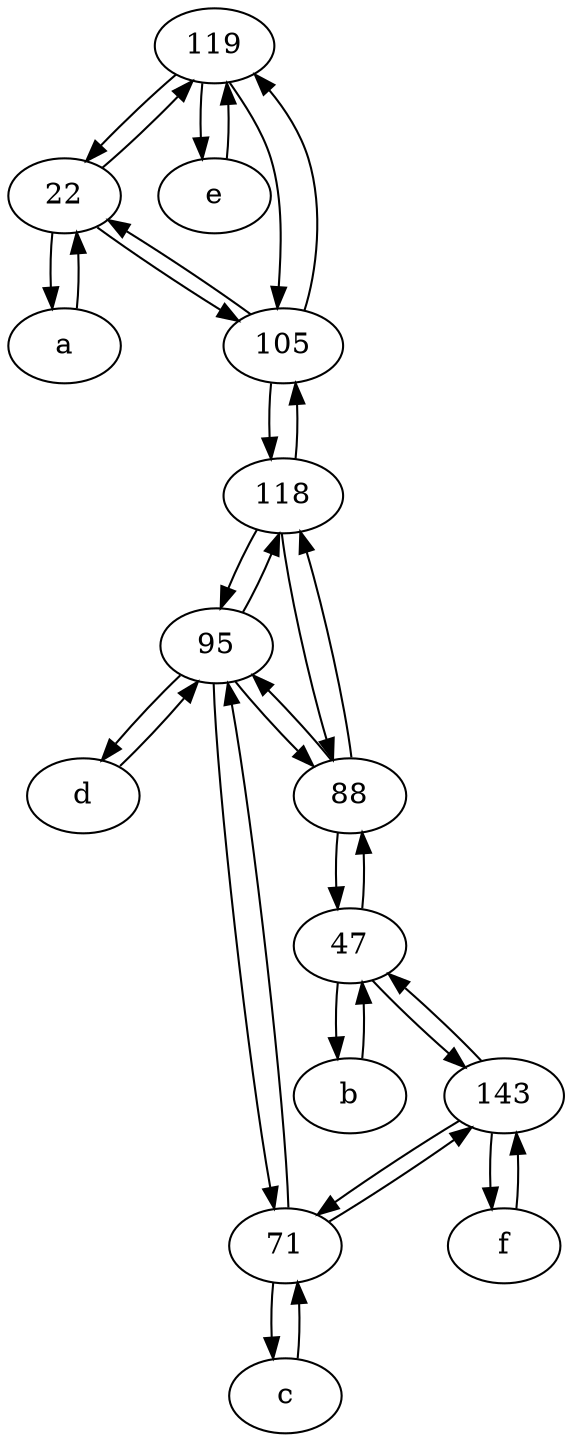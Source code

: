 digraph  {
	119;
	d [pos="20,30!"];
	143;
	a [pos="40,10!"];
	95;
	88;
	b [pos="50,20!"];
	c [pos="20,10!"];
	22;
	f [pos="15,45!"];
	47;
	e [pos="30,50!"];
	105;
	71;
	118;
	47 -> b;
	143 -> f;
	71 -> c;
	95 -> 88;
	119 -> 105;
	119 -> e;
	c -> 71;
	71 -> 95;
	143 -> 71;
	47 -> 143;
	118 -> 105;
	143 -> 47;
	118 -> 95;
	95 -> d;
	95 -> 71;
	d -> 95;
	118 -> 88;
	88 -> 118;
	88 -> 47;
	22 -> a;
	105 -> 118;
	f -> 143;
	a -> 22;
	e -> 119;
	119 -> 22;
	105 -> 22;
	22 -> 105;
	95 -> 118;
	88 -> 95;
	71 -> 143;
	105 -> 119;
	47 -> 88;
	22 -> 119;
	b -> 47;

	}